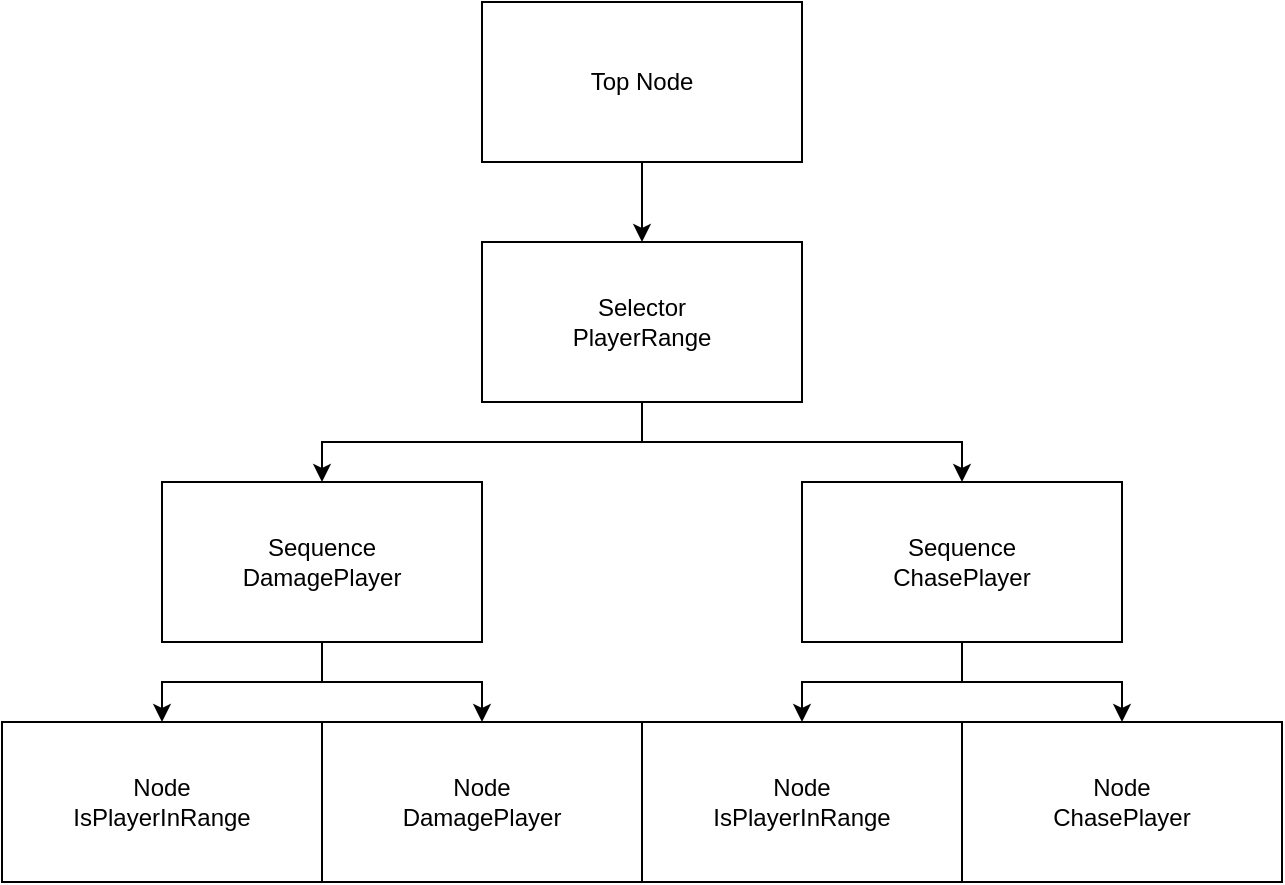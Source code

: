<mxfile version="15.8.2" type="device"><diagram id="0y31gP8tcRFrAEjeiKhl" name="Page-1"><mxGraphModel dx="786" dy="709" grid="1" gridSize="10" guides="1" tooltips="1" connect="1" arrows="1" fold="1" page="1" pageScale="1" pageWidth="850" pageHeight="1100" math="0" shadow="0"><root><mxCell id="0"/><mxCell id="1" parent="0"/><mxCell id="yXFtccNI8B8AtKoBYzgg-21" style="edgeStyle=orthogonalEdgeStyle;rounded=0;orthogonalLoop=1;jettySize=auto;html=1;exitX=0.5;exitY=1;exitDx=0;exitDy=0;entryX=0.5;entryY=0;entryDx=0;entryDy=0;" edge="1" parent="1" source="yXFtccNI8B8AtKoBYzgg-1" target="yXFtccNI8B8AtKoBYzgg-2"><mxGeometry relative="1" as="geometry"/></mxCell><mxCell id="yXFtccNI8B8AtKoBYzgg-1" value="&lt;div&gt;Top Node&lt;/div&gt;" style="rounded=0;whiteSpace=wrap;html=1;" vertex="1" parent="1"><mxGeometry x="280" y="80" width="160" height="80" as="geometry"/></mxCell><mxCell id="yXFtccNI8B8AtKoBYzgg-13" style="edgeStyle=orthogonalEdgeStyle;rounded=0;orthogonalLoop=1;jettySize=auto;html=1;exitX=0.5;exitY=1;exitDx=0;exitDy=0;entryX=0.5;entryY=0;entryDx=0;entryDy=0;" edge="1" parent="1" source="yXFtccNI8B8AtKoBYzgg-2" target="yXFtccNI8B8AtKoBYzgg-10"><mxGeometry relative="1" as="geometry"/></mxCell><mxCell id="yXFtccNI8B8AtKoBYzgg-18" style="edgeStyle=orthogonalEdgeStyle;rounded=0;orthogonalLoop=1;jettySize=auto;html=1;exitX=0.5;exitY=1;exitDx=0;exitDy=0;entryX=0.5;entryY=0;entryDx=0;entryDy=0;" edge="1" parent="1" source="yXFtccNI8B8AtKoBYzgg-2" target="yXFtccNI8B8AtKoBYzgg-8"><mxGeometry relative="1" as="geometry"/></mxCell><mxCell id="yXFtccNI8B8AtKoBYzgg-2" value="&lt;div&gt;Selector&lt;/div&gt;&lt;div&gt;PlayerRange&lt;/div&gt;" style="rounded=0;whiteSpace=wrap;html=1;" vertex="1" parent="1"><mxGeometry x="280" y="200" width="160" height="80" as="geometry"/></mxCell><mxCell id="yXFtccNI8B8AtKoBYzgg-3" value="&lt;div&gt;Node&lt;/div&gt;&lt;div&gt;IsPlayerInRange&lt;br&gt;&lt;/div&gt;" style="rounded=0;whiteSpace=wrap;html=1;" vertex="1" parent="1"><mxGeometry x="360" y="440" width="160" height="80" as="geometry"/></mxCell><mxCell id="yXFtccNI8B8AtKoBYzgg-4" value="&lt;div&gt;Node&lt;/div&gt;&lt;div&gt;ChasePlayer&lt;br&gt;&lt;/div&gt;" style="rounded=0;whiteSpace=wrap;html=1;" vertex="1" parent="1"><mxGeometry x="520" y="440" width="160" height="80" as="geometry"/></mxCell><mxCell id="yXFtccNI8B8AtKoBYzgg-16" style="edgeStyle=orthogonalEdgeStyle;rounded=0;orthogonalLoop=1;jettySize=auto;html=1;exitX=0.5;exitY=1;exitDx=0;exitDy=0;entryX=0.5;entryY=0;entryDx=0;entryDy=0;" edge="1" parent="1" source="yXFtccNI8B8AtKoBYzgg-8" target="yXFtccNI8B8AtKoBYzgg-3"><mxGeometry relative="1" as="geometry"/></mxCell><mxCell id="yXFtccNI8B8AtKoBYzgg-17" style="edgeStyle=orthogonalEdgeStyle;rounded=0;orthogonalLoop=1;jettySize=auto;html=1;exitX=0.5;exitY=1;exitDx=0;exitDy=0;entryX=0.5;entryY=0;entryDx=0;entryDy=0;" edge="1" parent="1" source="yXFtccNI8B8AtKoBYzgg-8" target="yXFtccNI8B8AtKoBYzgg-4"><mxGeometry relative="1" as="geometry"/></mxCell><mxCell id="yXFtccNI8B8AtKoBYzgg-8" value="&lt;div&gt;Sequence&lt;/div&gt;&lt;div&gt;ChasePlayer&lt;/div&gt;" style="rounded=0;whiteSpace=wrap;html=1;" vertex="1" parent="1"><mxGeometry x="440" y="320" width="160" height="80" as="geometry"/></mxCell><mxCell id="yXFtccNI8B8AtKoBYzgg-14" style="edgeStyle=orthogonalEdgeStyle;rounded=0;orthogonalLoop=1;jettySize=auto;html=1;exitX=0.5;exitY=1;exitDx=0;exitDy=0;" edge="1" parent="1" source="yXFtccNI8B8AtKoBYzgg-10" target="yXFtccNI8B8AtKoBYzgg-11"><mxGeometry relative="1" as="geometry"/></mxCell><mxCell id="yXFtccNI8B8AtKoBYzgg-15" style="edgeStyle=orthogonalEdgeStyle;rounded=0;orthogonalLoop=1;jettySize=auto;html=1;exitX=0.5;exitY=1;exitDx=0;exitDy=0;entryX=0.5;entryY=0;entryDx=0;entryDy=0;" edge="1" parent="1" source="yXFtccNI8B8AtKoBYzgg-10" target="yXFtccNI8B8AtKoBYzgg-12"><mxGeometry relative="1" as="geometry"/></mxCell><mxCell id="yXFtccNI8B8AtKoBYzgg-10" value="&lt;div&gt;Sequence&lt;/div&gt;&lt;div&gt;DamagePlayer&lt;/div&gt;" style="rounded=0;whiteSpace=wrap;html=1;" vertex="1" parent="1"><mxGeometry x="120" y="320" width="160" height="80" as="geometry"/></mxCell><mxCell id="yXFtccNI8B8AtKoBYzgg-11" value="&lt;div&gt;Node&lt;/div&gt;&lt;div&gt;IsPlayerInRange&lt;br&gt;&lt;/div&gt;" style="rounded=0;whiteSpace=wrap;html=1;" vertex="1" parent="1"><mxGeometry x="40" y="440" width="160" height="80" as="geometry"/></mxCell><mxCell id="yXFtccNI8B8AtKoBYzgg-12" value="&lt;div&gt;Node&lt;/div&gt;&lt;div&gt;DamagePlayer&lt;br&gt;&lt;/div&gt;" style="rounded=0;whiteSpace=wrap;html=1;" vertex="1" parent="1"><mxGeometry x="200" y="440" width="160" height="80" as="geometry"/></mxCell></root></mxGraphModel></diagram></mxfile>
